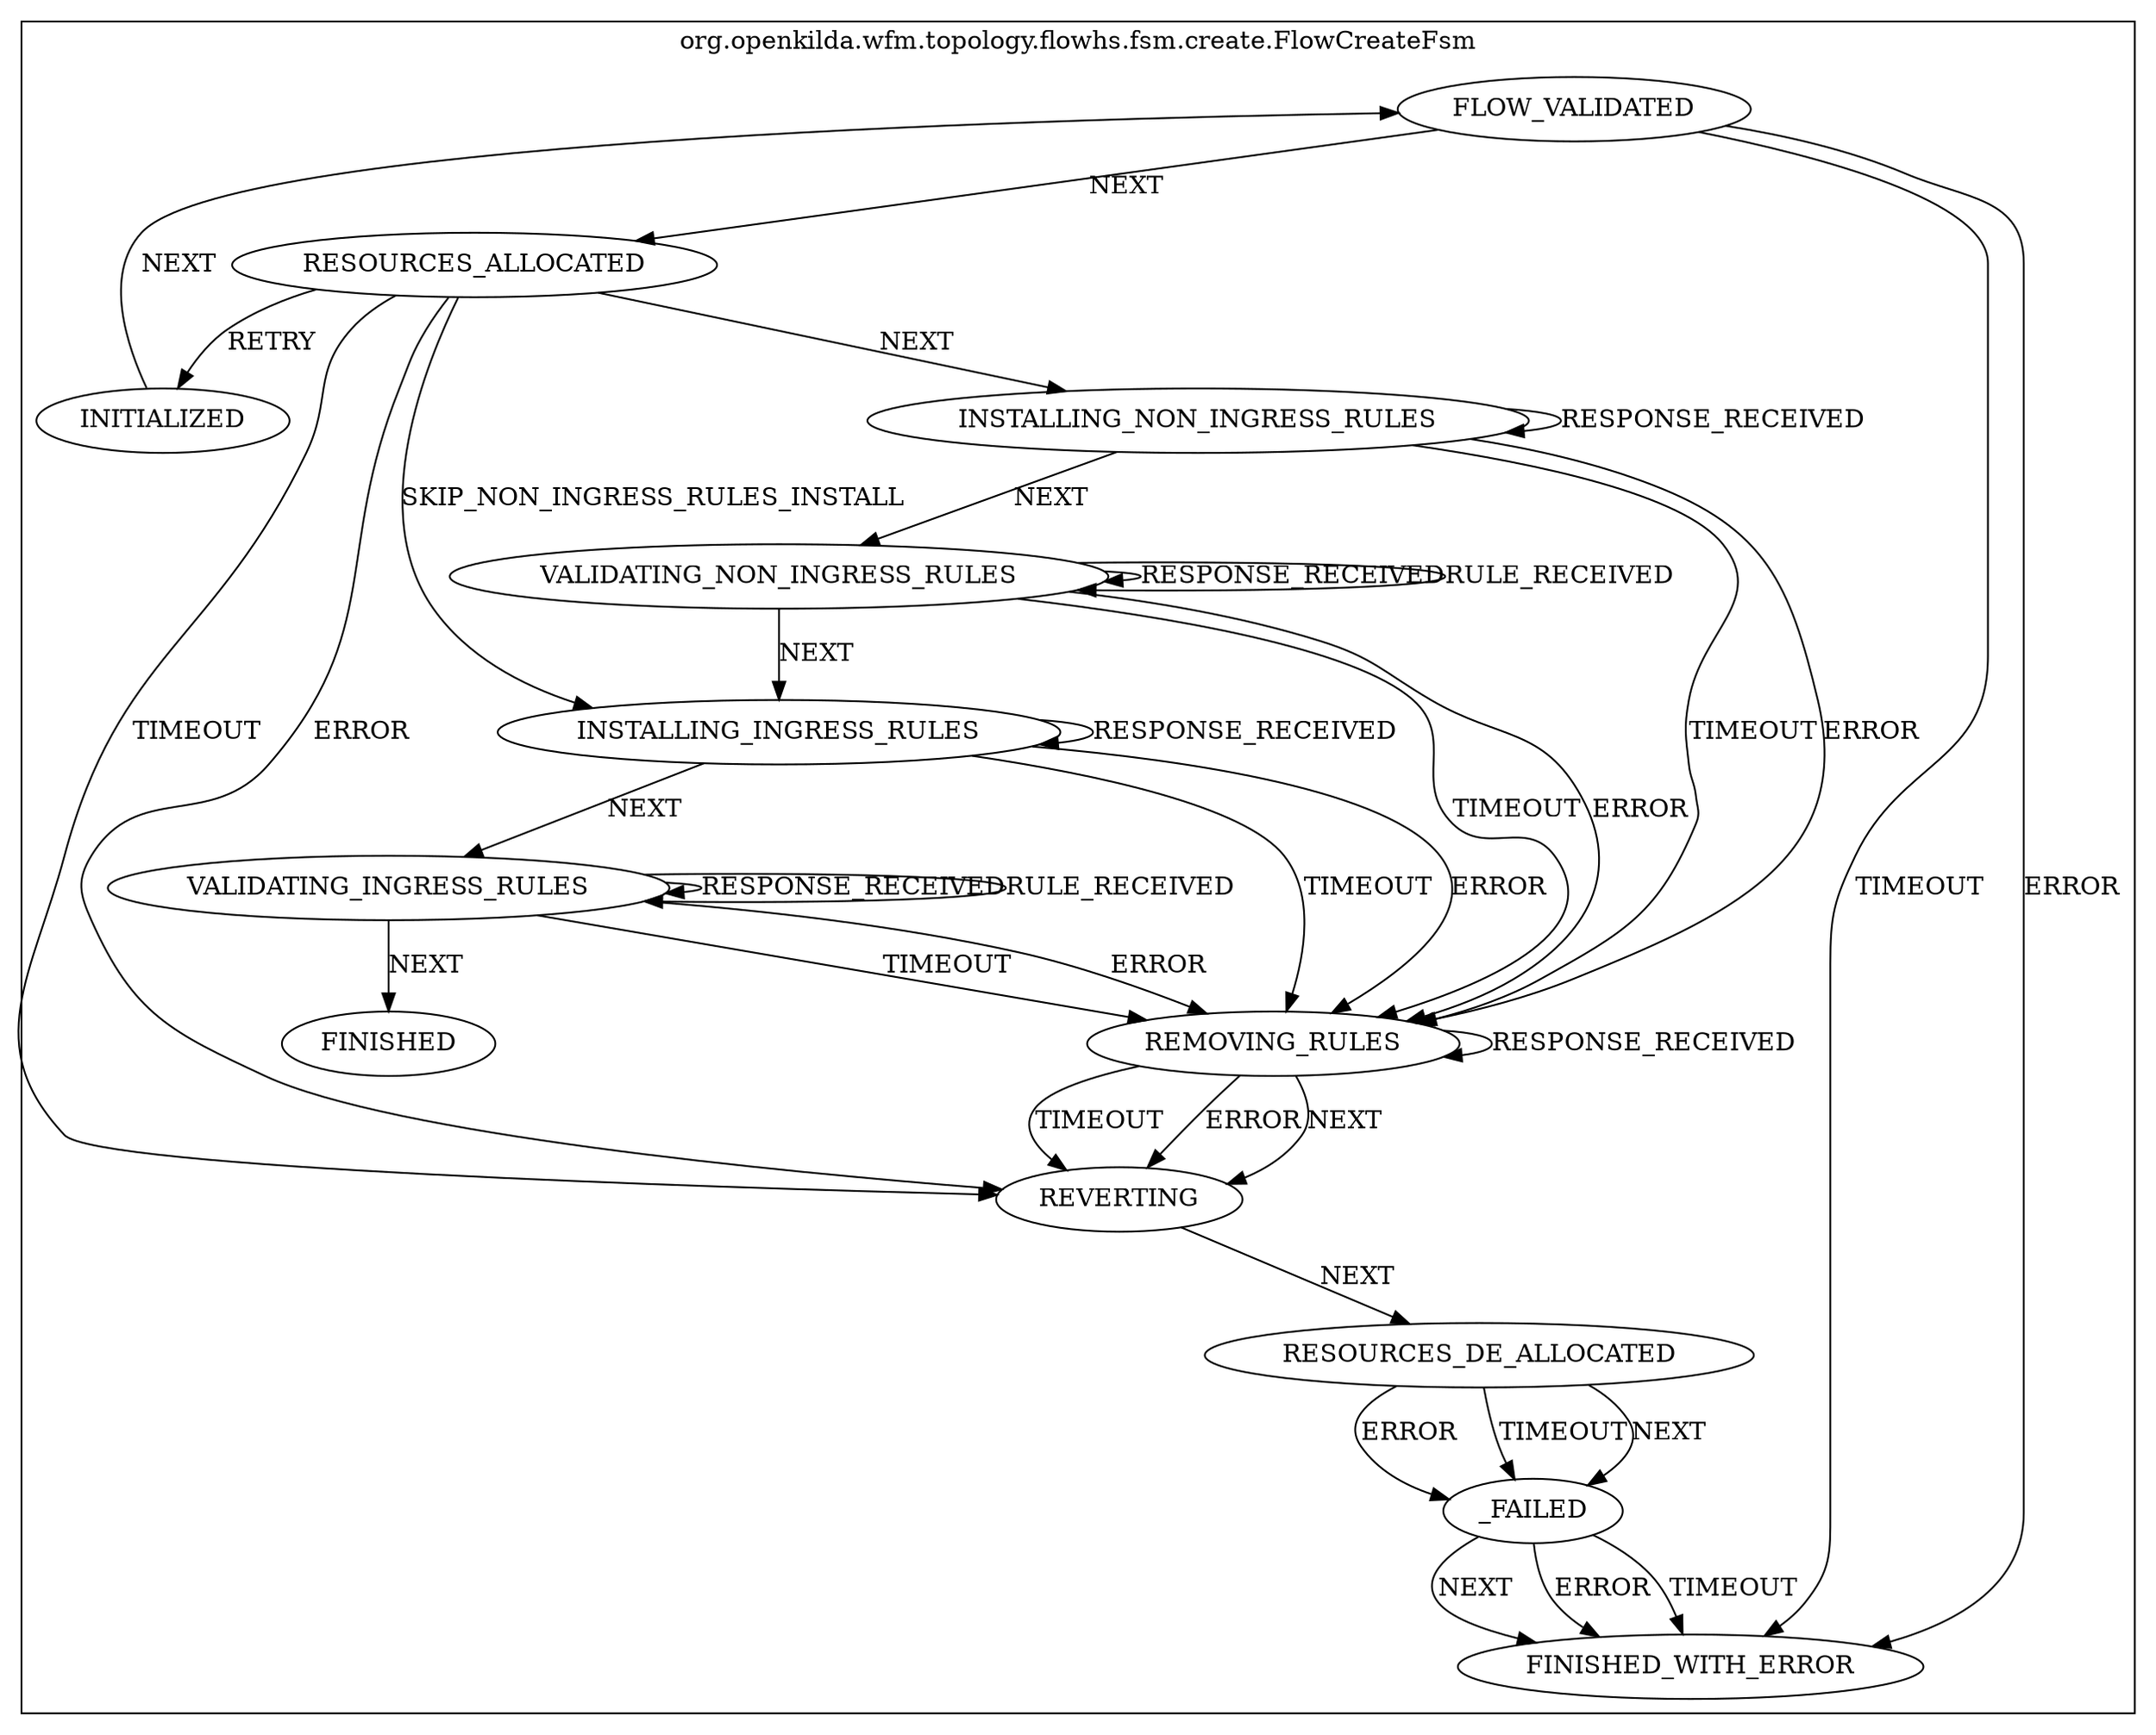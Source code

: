 digraph {
compound=true;
subgraph cluster_StateMachine {
label="org.openkilda.wfm.topology.flowhs.fsm.create.FlowCreateFsm";
RESOURCES_DE_ALLOCATED [label="RESOURCES_DE_ALLOCATED"];
RESOURCES_ALLOCATED [label="RESOURCES_ALLOCATED"];
INITIALIZED [label="INITIALIZED"];
VALIDATING_NON_INGRESS_RULES [label="VALIDATING_NON_INGRESS_RULES"];
_FAILED [label="_FAILED"];
VALIDATING_INGRESS_RULES [label="VALIDATING_INGRESS_RULES"];
FINISHED [label="FINISHED"];
REVERTING [label="REVERTING"];
FLOW_VALIDATED [label="FLOW_VALIDATED"];
INSTALLING_INGRESS_RULES [label="INSTALLING_INGRESS_RULES"];
FINISHED_WITH_ERROR [label="FINISHED_WITH_ERROR"];
INSTALLING_NON_INGRESS_RULES [label="INSTALLING_NON_INGRESS_RULES"];
REMOVING_RULES [label="REMOVING_RULES"];

RESOURCES_DE_ALLOCATED -> _FAILED [ label="ERROR"];
RESOURCES_DE_ALLOCATED -> _FAILED [ label="TIMEOUT"];
RESOURCES_DE_ALLOCATED -> _FAILED [ label="NEXT"];
RESOURCES_ALLOCATED -> INITIALIZED [ label="RETRY"];
RESOURCES_ALLOCATED -> INSTALLING_INGRESS_RULES [ label="SKIP_NON_INGRESS_RULES_INSTALL"];
RESOURCES_ALLOCATED -> INSTALLING_NON_INGRESS_RULES [ label="NEXT"];
RESOURCES_ALLOCATED -> REVERTING [ label="TIMEOUT"];
RESOURCES_ALLOCATED -> REVERTING [ label="ERROR"];
INITIALIZED -> FLOW_VALIDATED [ label="NEXT"];
VALIDATING_NON_INGRESS_RULES -> VALIDATING_NON_INGRESS_RULES [ label="RESPONSE_RECEIVED"];
VALIDATING_NON_INGRESS_RULES -> VALIDATING_NON_INGRESS_RULES [ label="RULE_RECEIVED"];
VALIDATING_NON_INGRESS_RULES -> INSTALLING_INGRESS_RULES [ label="NEXT"];
VALIDATING_NON_INGRESS_RULES -> REMOVING_RULES [ label="TIMEOUT"];
VALIDATING_NON_INGRESS_RULES -> REMOVING_RULES [ label="ERROR"];
_FAILED -> FINISHED_WITH_ERROR [ label="NEXT"];
_FAILED -> FINISHED_WITH_ERROR [ label="ERROR"];
_FAILED -> FINISHED_WITH_ERROR [ label="TIMEOUT"];
VALIDATING_INGRESS_RULES -> VALIDATING_INGRESS_RULES [ label="RESPONSE_RECEIVED"];
VALIDATING_INGRESS_RULES -> VALIDATING_INGRESS_RULES [ label="RULE_RECEIVED"];
VALIDATING_INGRESS_RULES -> FINISHED [ label="NEXT"];
VALIDATING_INGRESS_RULES -> REMOVING_RULES [ label="TIMEOUT"];
VALIDATING_INGRESS_RULES -> REMOVING_RULES [ label="ERROR"];
REVERTING -> RESOURCES_DE_ALLOCATED [ label="NEXT"];
FLOW_VALIDATED -> RESOURCES_ALLOCATED [ label="NEXT"];
FLOW_VALIDATED -> FINISHED_WITH_ERROR [ label="TIMEOUT"];
FLOW_VALIDATED -> FINISHED_WITH_ERROR [ label="ERROR"];
INSTALLING_INGRESS_RULES -> INSTALLING_INGRESS_RULES [ label="RESPONSE_RECEIVED"];
INSTALLING_INGRESS_RULES -> VALIDATING_INGRESS_RULES [ label="NEXT"];
INSTALLING_INGRESS_RULES -> REMOVING_RULES [ label="TIMEOUT"];
INSTALLING_INGRESS_RULES -> REMOVING_RULES [ label="ERROR"];
INSTALLING_NON_INGRESS_RULES -> INSTALLING_NON_INGRESS_RULES [ label="RESPONSE_RECEIVED"];
INSTALLING_NON_INGRESS_RULES -> VALIDATING_NON_INGRESS_RULES [ label="NEXT"];
INSTALLING_NON_INGRESS_RULES -> REMOVING_RULES [ label="TIMEOUT"];
INSTALLING_NON_INGRESS_RULES -> REMOVING_RULES [ label="ERROR"];
REMOVING_RULES -> REMOVING_RULES [ label="RESPONSE_RECEIVED"];
REMOVING_RULES -> REVERTING [ label="TIMEOUT"];
REMOVING_RULES -> REVERTING [ label="ERROR"];
REMOVING_RULES -> REVERTING [ label="NEXT"];}}
